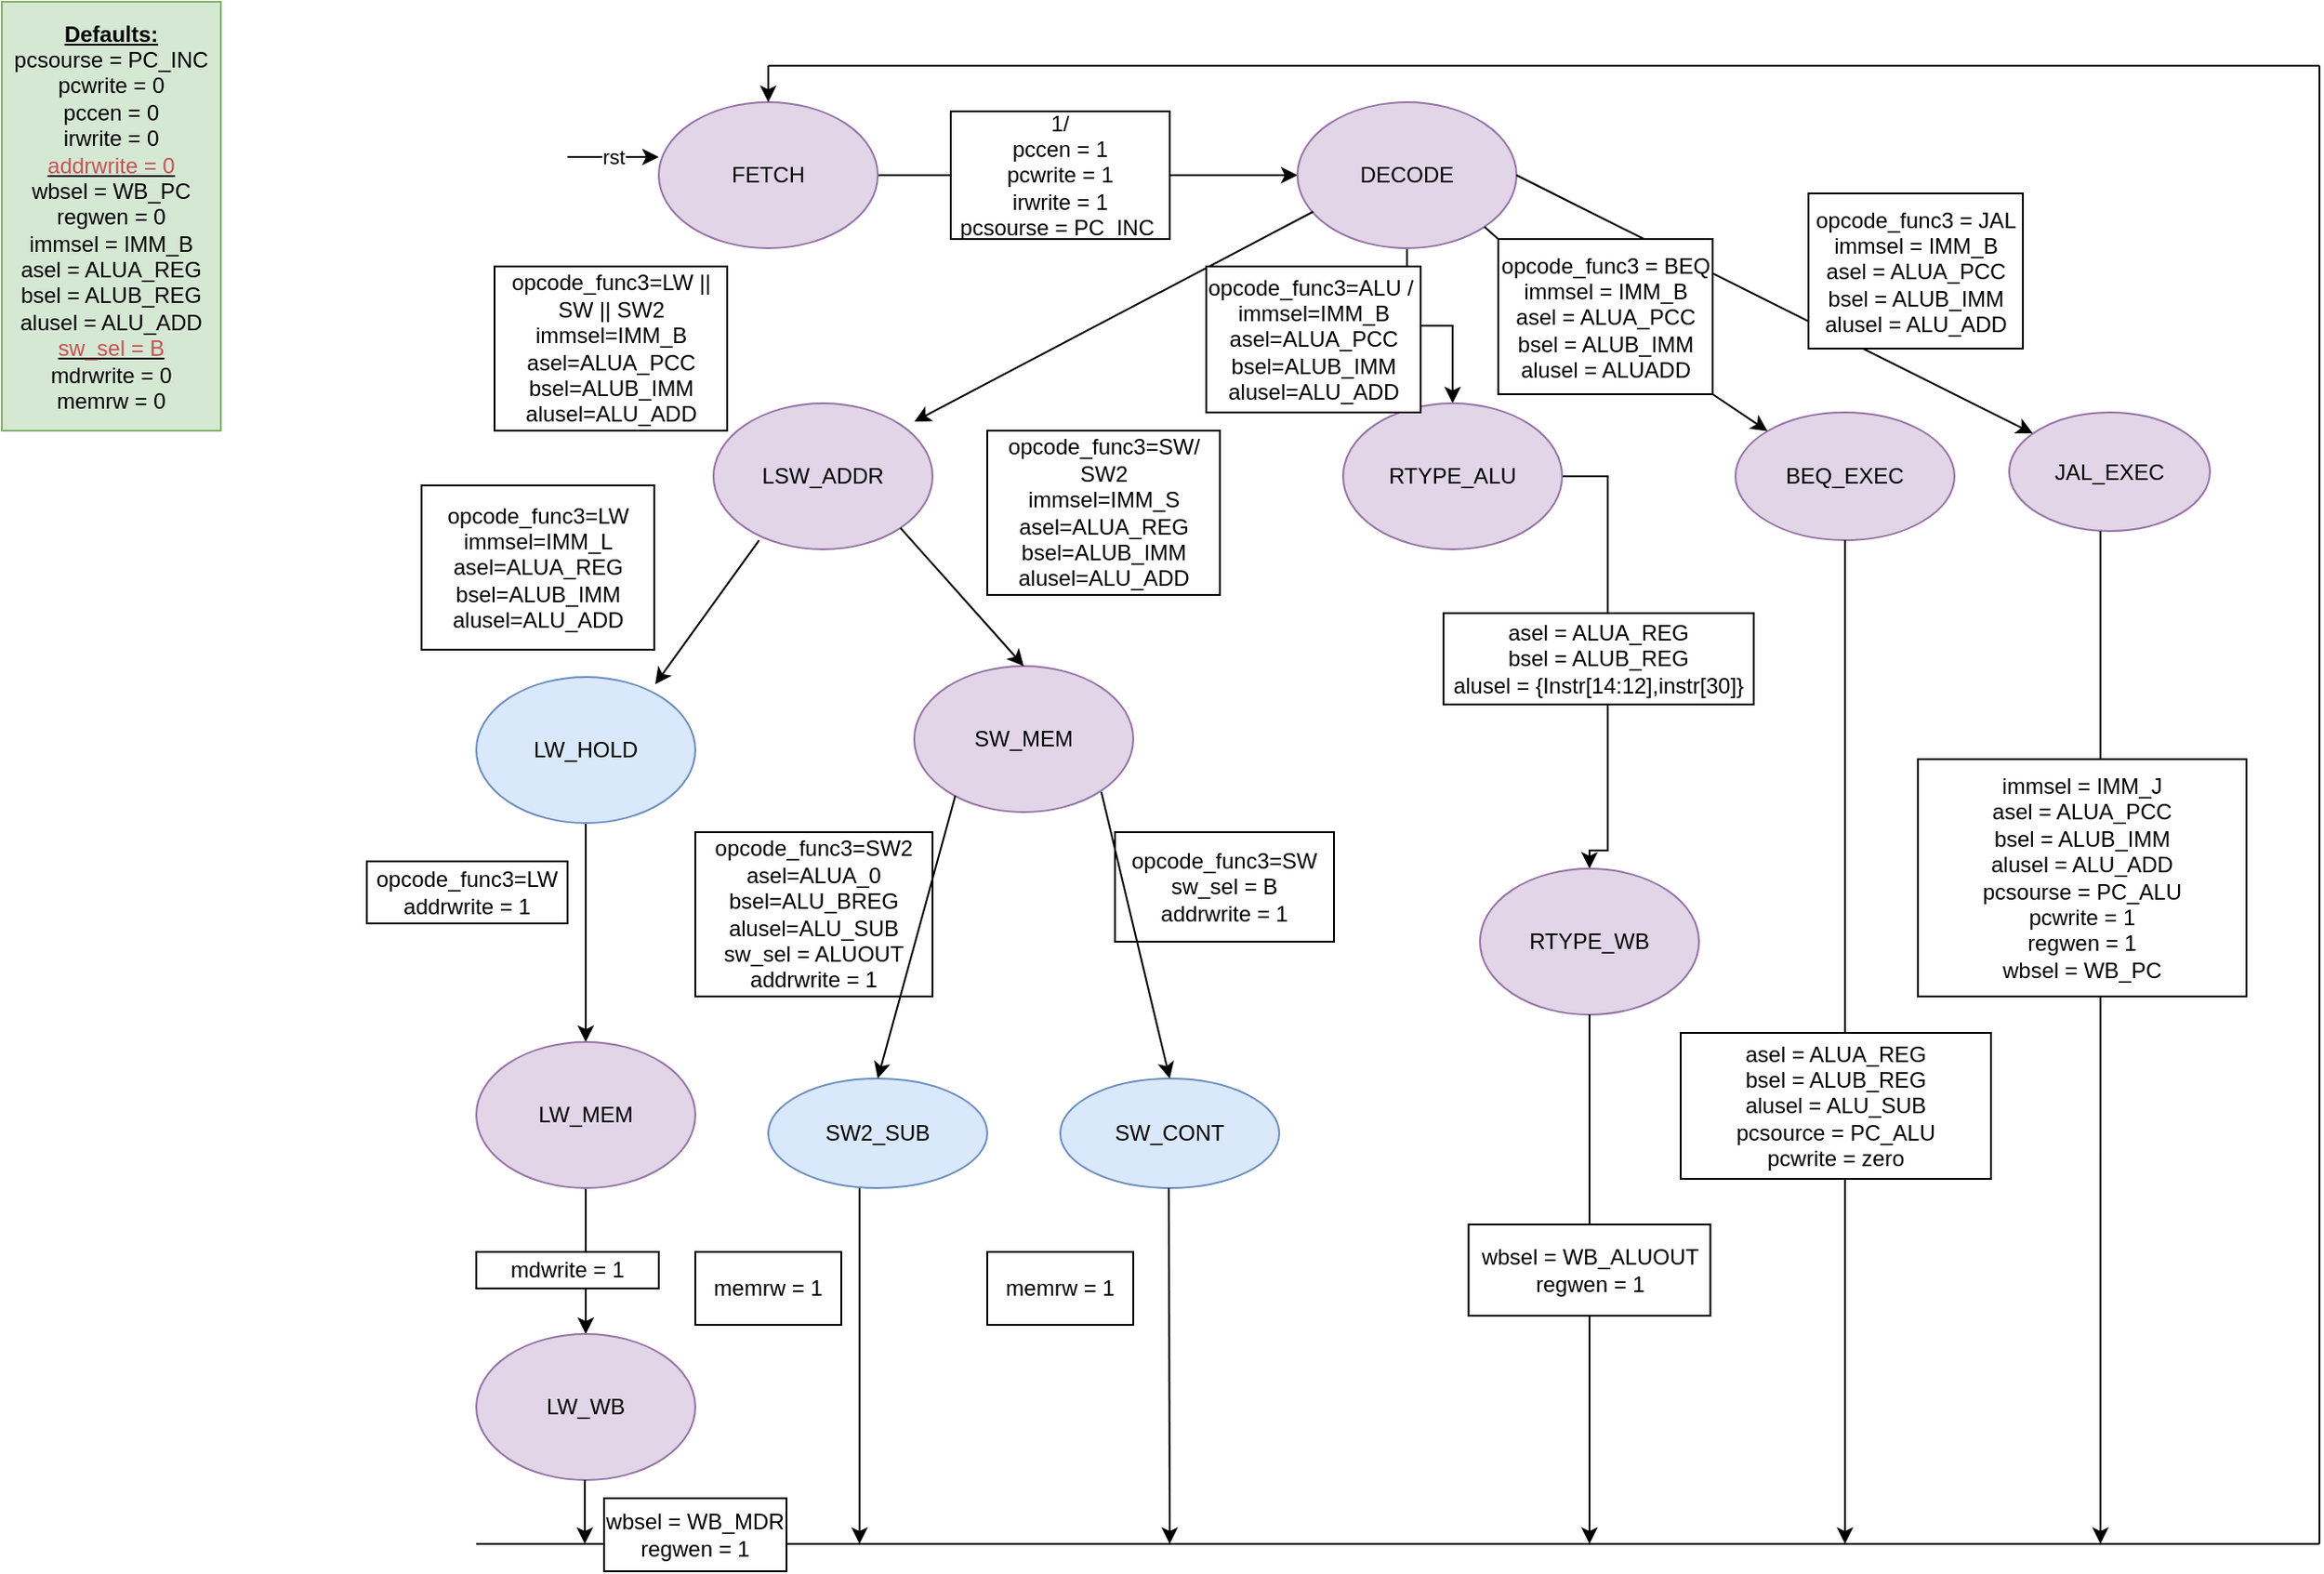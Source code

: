 <mxfile version="16.2.7" type="device"><diagram id="xgSkifmLJo0igE91dtOB" name="Page-1"><mxGraphModel dx="2404" dy="779" grid="1" gridSize="10" guides="1" tooltips="1" connect="1" arrows="1" fold="1" page="1" pageScale="1" pageWidth="850" pageHeight="1100" math="0" shadow="0"><root><mxCell id="0"/><mxCell id="1" parent="0"/><mxCell id="mDlQr9iKEoECBpMDZ3wJ-1" value="LSW_ADDR" style="ellipse;whiteSpace=wrap;html=1;fillColor=#e1d5e7;strokeColor=#9673a6;" vertex="1" parent="1"><mxGeometry x="-430" y="270" width="120" height="80" as="geometry"/></mxCell><mxCell id="mDlQr9iKEoECBpMDZ3wJ-3" value="" style="endArrow=classic;html=1;rounded=0;exitX=0.208;exitY=0.938;exitDx=0;exitDy=0;exitPerimeter=0;entryX=0.817;entryY=0.05;entryDx=0;entryDy=0;entryPerimeter=0;" edge="1" parent="1" source="mDlQr9iKEoECBpMDZ3wJ-1" target="mDlQr9iKEoECBpMDZ3wJ-25"><mxGeometry width="50" height="50" relative="1" as="geometry"><mxPoint x="-330" y="330" as="sourcePoint"/><mxPoint x="-420" y="420" as="targetPoint"/></mxGeometry></mxCell><mxCell id="mDlQr9iKEoECBpMDZ3wJ-4" value="SW_MEM" style="ellipse;whiteSpace=wrap;html=1;fillColor=#e1d5e7;strokeColor=#9673a6;" vertex="1" parent="1"><mxGeometry x="-320" y="414" width="120" height="80" as="geometry"/></mxCell><mxCell id="mDlQr9iKEoECBpMDZ3wJ-11" value="opcode_func3=SW2&lt;br&gt;asel=ALUA_0&lt;br&gt;bsel=ALU_BREG&lt;br&gt;alusel=ALU_SUB&lt;br&gt;sw_sel = ALUOUT&lt;br&gt;addrwrite = 1" style="rounded=0;whiteSpace=wrap;html=1;" vertex="1" parent="1"><mxGeometry x="-440" y="505" width="130" height="90" as="geometry"/></mxCell><mxCell id="mDlQr9iKEoECBpMDZ3wJ-16" value="opcode_func3=SW&lt;br&gt;sw_sel = B&lt;br&gt;addrwrite = 1" style="rounded=0;whiteSpace=wrap;html=1;" vertex="1" parent="1"><mxGeometry x="-210" y="505" width="120" height="60" as="geometry"/></mxCell><mxCell id="mDlQr9iKEoECBpMDZ3wJ-21" value="memrw = 1" style="rounded=0;whiteSpace=wrap;html=1;" vertex="1" parent="1"><mxGeometry x="-440" y="735" width="80" height="40" as="geometry"/></mxCell><mxCell id="mDlQr9iKEoECBpMDZ3wJ-31" value="" style="edgeStyle=orthogonalEdgeStyle;rounded=0;orthogonalLoop=1;jettySize=auto;html=1;" edge="1" parent="1" source="mDlQr9iKEoECBpMDZ3wJ-25" target="mDlQr9iKEoECBpMDZ3wJ-30"><mxGeometry relative="1" as="geometry"/></mxCell><mxCell id="mDlQr9iKEoECBpMDZ3wJ-25" value="LW_HOLD" style="ellipse;whiteSpace=wrap;html=1;fillColor=#dae8fc;strokeColor=#6c8ebf;" vertex="1" parent="1"><mxGeometry x="-560" y="420" width="120" height="80" as="geometry"/></mxCell><mxCell id="mDlQr9iKEoECBpMDZ3wJ-29" value="" style="edgeStyle=orthogonalEdgeStyle;rounded=0;orthogonalLoop=1;jettySize=auto;html=1;" edge="1" parent="1" source="mDlQr9iKEoECBpMDZ3wJ-27" target="mDlQr9iKEoECBpMDZ3wJ-28"><mxGeometry relative="1" as="geometry"/></mxCell><mxCell id="mDlQr9iKEoECBpMDZ3wJ-27" value="FETCH" style="ellipse;whiteSpace=wrap;html=1;fillColor=#e1d5e7;strokeColor=#9673a6;" vertex="1" parent="1"><mxGeometry x="-460" y="105" width="120" height="80" as="geometry"/></mxCell><mxCell id="mDlQr9iKEoECBpMDZ3wJ-46" value="" style="edgeStyle=orthogonalEdgeStyle;rounded=0;orthogonalLoop=1;jettySize=auto;html=1;" edge="1" parent="1" source="mDlQr9iKEoECBpMDZ3wJ-28" target="mDlQr9iKEoECBpMDZ3wJ-45"><mxGeometry relative="1" as="geometry"/></mxCell><mxCell id="mDlQr9iKEoECBpMDZ3wJ-28" value="DECODE" style="ellipse;whiteSpace=wrap;html=1;fillColor=#e1d5e7;strokeColor=#9673a6;" vertex="1" parent="1"><mxGeometry x="-110" y="105" width="120" height="80" as="geometry"/></mxCell><mxCell id="mDlQr9iKEoECBpMDZ3wJ-61" value="" style="edgeStyle=orthogonalEdgeStyle;rounded=0;orthogonalLoop=1;jettySize=auto;html=1;" edge="1" parent="1" source="mDlQr9iKEoECBpMDZ3wJ-30" target="mDlQr9iKEoECBpMDZ3wJ-60"><mxGeometry relative="1" as="geometry"/></mxCell><mxCell id="mDlQr9iKEoECBpMDZ3wJ-30" value="LW_MEM" style="ellipse;whiteSpace=wrap;html=1;fillColor=#e1d5e7;strokeColor=#9673a6;" vertex="1" parent="1"><mxGeometry x="-560" y="620" width="120" height="80" as="geometry"/></mxCell><mxCell id="mDlQr9iKEoECBpMDZ3wJ-33" value="" style="endArrow=classic;html=1;rounded=0;entryX=0.917;entryY=0.125;entryDx=0;entryDy=0;entryPerimeter=0;" edge="1" parent="1" target="mDlQr9iKEoECBpMDZ3wJ-1"><mxGeometry width="50" height="50" relative="1" as="geometry"><mxPoint x="-101.42" y="165" as="sourcePoint"/><mxPoint x="-120" y="290" as="targetPoint"/></mxGeometry></mxCell><mxCell id="mDlQr9iKEoECBpMDZ3wJ-34" value="" style="endArrow=classic;html=1;rounded=0;entryX=0.5;entryY=0;entryDx=0;entryDy=0;exitX=1;exitY=1;exitDx=0;exitDy=0;" edge="1" parent="1" source="mDlQr9iKEoECBpMDZ3wJ-1" target="mDlQr9iKEoECBpMDZ3wJ-4"><mxGeometry width="50" height="50" relative="1" as="geometry"><mxPoint x="-270" y="320" as="sourcePoint"/><mxPoint x="-324.96" y="394.96" as="targetPoint"/></mxGeometry></mxCell><mxCell id="mDlQr9iKEoECBpMDZ3wJ-35" value="SW2_SUB" style="ellipse;whiteSpace=wrap;html=1;fillColor=#dae8fc;strokeColor=#6c8ebf;gradientColor=none;" vertex="1" parent="1"><mxGeometry x="-400" y="640" width="120" height="60" as="geometry"/></mxCell><mxCell id="mDlQr9iKEoECBpMDZ3wJ-37" value="SW_CONT" style="ellipse;whiteSpace=wrap;html=1;fillColor=#dae8fc;strokeColor=#6c8ebf;" vertex="1" parent="1"><mxGeometry x="-240" y="640" width="120" height="60" as="geometry"/></mxCell><mxCell id="mDlQr9iKEoECBpMDZ3wJ-39" value="" style="endArrow=classic;html=1;rounded=0;" edge="1" parent="1"><mxGeometry width="50" height="50" relative="1" as="geometry"><mxPoint x="-180.5" y="700" as="sourcePoint"/><mxPoint x="-180" y="895" as="targetPoint"/></mxGeometry></mxCell><mxCell id="mDlQr9iKEoECBpMDZ3wJ-41" value="" style="endArrow=classic;html=1;rounded=0;" edge="1" parent="1"><mxGeometry width="50" height="50" relative="1" as="geometry"><mxPoint x="-350" y="700" as="sourcePoint"/><mxPoint x="-350" y="895" as="targetPoint"/></mxGeometry></mxCell><mxCell id="mDlQr9iKEoECBpMDZ3wJ-42" value="memrw = 1" style="rounded=0;whiteSpace=wrap;html=1;" vertex="1" parent="1"><mxGeometry x="-280" y="735" width="80" height="40" as="geometry"/></mxCell><mxCell id="mDlQr9iKEoECBpMDZ3wJ-43" value="" style="endArrow=none;html=1;rounded=0;" edge="1" parent="1"><mxGeometry width="50" height="50" relative="1" as="geometry"><mxPoint x="-560" y="895" as="sourcePoint"/><mxPoint x="360" y="895" as="targetPoint"/></mxGeometry></mxCell><mxCell id="mDlQr9iKEoECBpMDZ3wJ-55" value="" style="edgeStyle=orthogonalEdgeStyle;rounded=0;orthogonalLoop=1;jettySize=auto;html=1;" edge="1" parent="1" source="mDlQr9iKEoECBpMDZ3wJ-45" target="mDlQr9iKEoECBpMDZ3wJ-54"><mxGeometry relative="1" as="geometry"><Array as="points"><mxPoint x="60" y="310"/><mxPoint x="60" y="515"/><mxPoint x="50" y="515"/></Array></mxGeometry></mxCell><mxCell id="mDlQr9iKEoECBpMDZ3wJ-45" value="RTYPE_ALU" style="ellipse;whiteSpace=wrap;html=1;fillColor=#e1d5e7;strokeColor=#9673a6;" vertex="1" parent="1"><mxGeometry x="-85" y="270" width="120" height="80" as="geometry"/></mxCell><mxCell id="mDlQr9iKEoECBpMDZ3wJ-47" value="BEQ_EXEC" style="ellipse;whiteSpace=wrap;html=1;fillColor=#e1d5e7;strokeColor=#9673a6;" vertex="1" parent="1"><mxGeometry x="130" y="275" width="120" height="70" as="geometry"/></mxCell><mxCell id="mDlQr9iKEoECBpMDZ3wJ-10" value="opcode_func3=SW/&lt;br&gt;SW2&lt;br&gt;immsel=IMM_S&lt;br&gt;asel=ALUA_REG&lt;br&gt;bsel=ALUB_IMM&lt;br&gt;alusel=ALU_ADD" style="rounded=0;whiteSpace=wrap;html=1;" vertex="1" parent="1"><mxGeometry x="-280" y="285" width="127.5" height="90" as="geometry"/></mxCell><mxCell id="mDlQr9iKEoECBpMDZ3wJ-50" value="" style="endArrow=classic;html=1;rounded=0;entryX=0;entryY=0;entryDx=0;entryDy=0;exitX=1;exitY=1;exitDx=0;exitDy=0;startArrow=none;" edge="1" parent="1" source="mDlQr9iKEoECBpMDZ3wJ-89" target="mDlQr9iKEoECBpMDZ3wJ-47"><mxGeometry width="50" height="50" relative="1" as="geometry"><mxPoint x="10" y="155" as="sourcePoint"/><mxPoint x="60" y="105" as="targetPoint"/></mxGeometry></mxCell><mxCell id="mDlQr9iKEoECBpMDZ3wJ-51" value="JAL_EXEC" style="ellipse;whiteSpace=wrap;html=1;fillColor=#e1d5e7;strokeColor=#9673a6;" vertex="1" parent="1"><mxGeometry x="280" y="275" width="110" height="65" as="geometry"/></mxCell><mxCell id="mDlQr9iKEoECBpMDZ3wJ-52" value="" style="endArrow=classic;html=1;rounded=0;entryX=0.5;entryY=0;entryDx=0;entryDy=0;" edge="1" parent="1" target="mDlQr9iKEoECBpMDZ3wJ-35"><mxGeometry width="50" height="50" relative="1" as="geometry"><mxPoint x="-297.5" y="485" as="sourcePoint"/><mxPoint x="-320" y="635" as="targetPoint"/></mxGeometry></mxCell><mxCell id="mDlQr9iKEoECBpMDZ3wJ-53" value="" style="endArrow=classic;html=1;rounded=0;entryX=0.5;entryY=0;entryDx=0;entryDy=0;" edge="1" parent="1" target="mDlQr9iKEoECBpMDZ3wJ-37"><mxGeometry width="50" height="50" relative="1" as="geometry"><mxPoint x="-217.5" y="483" as="sourcePoint"/><mxPoint x="-260" y="638" as="targetPoint"/></mxGeometry></mxCell><mxCell id="mDlQr9iKEoECBpMDZ3wJ-54" value="RTYPE_WB" style="ellipse;whiteSpace=wrap;html=1;fillColor=#e1d5e7;strokeColor=#9673a6;" vertex="1" parent="1"><mxGeometry x="-10" y="525" width="120" height="80" as="geometry"/></mxCell><mxCell id="mDlQr9iKEoECBpMDZ3wJ-56" value="" style="endArrow=classic;html=1;rounded=0;exitX=0.5;exitY=1;exitDx=0;exitDy=0;" edge="1" parent="1" source="mDlQr9iKEoECBpMDZ3wJ-47"><mxGeometry width="50" height="50" relative="1" as="geometry"><mxPoint x="190" y="365" as="sourcePoint"/><mxPoint x="190" y="895" as="targetPoint"/></mxGeometry></mxCell><mxCell id="mDlQr9iKEoECBpMDZ3wJ-57" value="" style="endArrow=classic;html=1;rounded=0;exitX=1;exitY=1;exitDx=0;exitDy=0;" edge="1" parent="1" target="mDlQr9iKEoECBpMDZ3wJ-51"><mxGeometry width="50" height="50" relative="1" as="geometry"><mxPoint x="9.996" y="145.004" as="sourcePoint"/><mxPoint x="310" y="265" as="targetPoint"/></mxGeometry></mxCell><mxCell id="mDlQr9iKEoECBpMDZ3wJ-58" value="" style="endArrow=classic;html=1;rounded=0;exitX=1;exitY=1;exitDx=0;exitDy=0;" edge="1" parent="1"><mxGeometry width="50" height="50" relative="1" as="geometry"><mxPoint x="329.996" y="340.004" as="sourcePoint"/><mxPoint x="330" y="895" as="targetPoint"/></mxGeometry></mxCell><mxCell id="mDlQr9iKEoECBpMDZ3wJ-60" value="LW_WB" style="ellipse;whiteSpace=wrap;html=1;strokeColor=#9673a6;fillColor=#e1d5e7;" vertex="1" parent="1"><mxGeometry x="-560" y="780" width="120" height="80" as="geometry"/></mxCell><mxCell id="mDlQr9iKEoECBpMDZ3wJ-62" value="" style="endArrow=classic;html=1;rounded=0;" edge="1" parent="1"><mxGeometry width="50" height="50" relative="1" as="geometry"><mxPoint x="-500.5" y="860" as="sourcePoint"/><mxPoint x="-500.5" y="895" as="targetPoint"/></mxGeometry></mxCell><mxCell id="mDlQr9iKEoECBpMDZ3wJ-63" value="" style="endArrow=classic;html=1;rounded=0;" edge="1" parent="1"><mxGeometry width="50" height="50" relative="1" as="geometry"><mxPoint x="50" y="605" as="sourcePoint"/><mxPoint x="50" y="895" as="targetPoint"/></mxGeometry></mxCell><mxCell id="mDlQr9iKEoECBpMDZ3wJ-69" value="" style="endArrow=none;html=1;rounded=0;" edge="1" parent="1"><mxGeometry width="50" height="50" relative="1" as="geometry"><mxPoint x="360" y="895" as="sourcePoint"/><mxPoint x="450" y="895" as="targetPoint"/></mxGeometry></mxCell><mxCell id="mDlQr9iKEoECBpMDZ3wJ-70" value="" style="endArrow=none;html=1;rounded=0;" edge="1" parent="1"><mxGeometry width="50" height="50" relative="1" as="geometry"><mxPoint x="450" y="895" as="sourcePoint"/><mxPoint x="450" y="85" as="targetPoint"/></mxGeometry></mxCell><mxCell id="mDlQr9iKEoECBpMDZ3wJ-73" value="" style="endArrow=none;html=1;rounded=0;" edge="1" parent="1"><mxGeometry width="50" height="50" relative="1" as="geometry"><mxPoint x="-400" y="85" as="sourcePoint"/><mxPoint x="450" y="85" as="targetPoint"/></mxGeometry></mxCell><mxCell id="mDlQr9iKEoECBpMDZ3wJ-75" value="" style="endArrow=classic;html=1;rounded=0;entryX=0.5;entryY=0;entryDx=0;entryDy=0;" edge="1" parent="1" target="mDlQr9iKEoECBpMDZ3wJ-27"><mxGeometry width="50" height="50" relative="1" as="geometry"><mxPoint x="-400" y="85" as="sourcePoint"/><mxPoint x="-350" y="35" as="targetPoint"/></mxGeometry></mxCell><mxCell id="mDlQr9iKEoECBpMDZ3wJ-77" value="rst&lt;br&gt;" style="endArrow=classic;html=1;rounded=0;" edge="1" parent="1"><mxGeometry width="50" height="50" relative="1" as="geometry"><mxPoint x="-510" y="135" as="sourcePoint"/><mxPoint x="-460" y="135" as="targetPoint"/></mxGeometry></mxCell><mxCell id="mDlQr9iKEoECBpMDZ3wJ-79" value="1/&lt;br&gt;pccen = 1&lt;br&gt;pcwrite = 1&lt;br&gt;irwrite = 1&lt;br&gt;pcsourse = PC_INC&amp;nbsp;" style="rounded=0;whiteSpace=wrap;html=1;" vertex="1" parent="1"><mxGeometry x="-300" y="110" width="120" height="70" as="geometry"/></mxCell><mxCell id="mDlQr9iKEoECBpMDZ3wJ-82" value="opcode_func3=ALU /&amp;nbsp;&lt;br&gt;immsel=IMM_B&lt;br&gt;asel=ALUA_PCC&lt;br&gt;bsel=ALUB_IMM&lt;br&gt;alusel=ALU_ADD" style="rounded=0;whiteSpace=wrap;html=1;" vertex="1" parent="1"><mxGeometry x="-160" y="195" width="117.5" height="80" as="geometry"/></mxCell><mxCell id="mDlQr9iKEoECBpMDZ3wJ-83" value="opcode_func3=LW || SW || SW2&lt;br&gt;immsel=IMM_B&lt;br&gt;asel=ALUA_PCC&lt;br&gt;bsel=ALUB_IMM&lt;br&gt;alusel=ALU_ADD" style="rounded=0;whiteSpace=wrap;html=1;" vertex="1" parent="1"><mxGeometry x="-550" y="195" width="127.5" height="90" as="geometry"/></mxCell><mxCell id="mDlQr9iKEoECBpMDZ3wJ-84" value="opcode_func3=LW&lt;br&gt;immsel=IMM_L&lt;br&gt;asel=ALUA_REG&lt;br&gt;bsel=ALUB_IMM&lt;br&gt;alusel=ALU_ADD" style="rounded=0;whiteSpace=wrap;html=1;" vertex="1" parent="1"><mxGeometry x="-590" y="315" width="127.5" height="90" as="geometry"/></mxCell><mxCell id="mDlQr9iKEoECBpMDZ3wJ-86" value="mdwrite = 1" style="rounded=0;whiteSpace=wrap;html=1;" vertex="1" parent="1"><mxGeometry x="-560" y="735" width="100" height="20" as="geometry"/></mxCell><mxCell id="mDlQr9iKEoECBpMDZ3wJ-87" value="asel = ALUA_REG&lt;br&gt;bsel = ALUB_REG&lt;br&gt;alusel = {Instr[14:12],instr[30]}" style="rounded=0;whiteSpace=wrap;html=1;" vertex="1" parent="1"><mxGeometry x="-30" y="385" width="170" height="50" as="geometry"/></mxCell><mxCell id="mDlQr9iKEoECBpMDZ3wJ-88" value="wbsel = WB_ALUOUT regwen = 1" style="rounded=0;whiteSpace=wrap;html=1;" vertex="1" parent="1"><mxGeometry x="-16.25" y="720" width="132.5" height="50" as="geometry"/></mxCell><mxCell id="mDlQr9iKEoECBpMDZ3wJ-89" value="opcode_func3 = BEQ&lt;br&gt;immsel = IMM_B&lt;br&gt;asel = ALUA_PCC&lt;br&gt;bsel = ALUB_IMM&lt;br&gt;alusel = ALUADD" style="rounded=0;whiteSpace=wrap;html=1;" vertex="1" parent="1"><mxGeometry y="180" width="117.5" height="85" as="geometry"/></mxCell><mxCell id="mDlQr9iKEoECBpMDZ3wJ-90" value="" style="endArrow=none;html=1;rounded=0;entryX=0;entryY=0;entryDx=0;entryDy=0;exitX=1;exitY=1;exitDx=0;exitDy=0;" edge="1" parent="1" source="mDlQr9iKEoECBpMDZ3wJ-28" target="mDlQr9iKEoECBpMDZ3wJ-89"><mxGeometry width="50" height="50" relative="1" as="geometry"><mxPoint x="-7.574" y="173.284" as="sourcePoint"/><mxPoint x="147.574" y="285.251" as="targetPoint"/></mxGeometry></mxCell><mxCell id="mDlQr9iKEoECBpMDZ3wJ-91" value="opcode_func3 = JAL&lt;br&gt;immsel = IMM_B&lt;br&gt;asel = ALUA_PCC&lt;br&gt;bsel = ALUB_IMM&lt;br&gt;alusel = ALU_ADD" style="rounded=0;whiteSpace=wrap;html=1;" vertex="1" parent="1"><mxGeometry x="170" y="155" width="117.5" height="85" as="geometry"/></mxCell><mxCell id="mDlQr9iKEoECBpMDZ3wJ-92" value="asel = ALUA_REG&lt;br&gt;bsel = ALUB_REG&lt;br&gt;alusel = ALU_SUB&lt;br&gt;pcsource = PC_ALU&lt;br&gt;pcwrite = zero" style="rounded=0;whiteSpace=wrap;html=1;" vertex="1" parent="1"><mxGeometry x="100" y="615" width="170" height="80" as="geometry"/></mxCell><mxCell id="mDlQr9iKEoECBpMDZ3wJ-93" value="immsel = IMM_J&lt;br&gt;asel = ALUA_PCC&lt;br&gt;bsel = ALUB_IMM&lt;br&gt;alusel = ALU_ADD&lt;br&gt;pcsourse = PC_ALU&lt;br&gt;pcwrite = 1&lt;br&gt;regwen = 1&lt;br&gt;wbsel = WB_PC" style="rounded=0;whiteSpace=wrap;html=1;" vertex="1" parent="1"><mxGeometry x="230" y="465" width="180" height="130" as="geometry"/></mxCell><mxCell id="mDlQr9iKEoECBpMDZ3wJ-96" value="opcode_func3=LW&lt;br&gt;addrwrite = 1" style="rounded=0;whiteSpace=wrap;html=1;" vertex="1" parent="1"><mxGeometry x="-620" y="521" width="110" height="34" as="geometry"/></mxCell><mxCell id="mDlQr9iKEoECBpMDZ3wJ-97" value="&lt;b&gt;&lt;u&gt;Defaults:&lt;br&gt;&lt;/u&gt;&lt;/b&gt;pcsourse = PC_INC&lt;br&gt;pcwrite = 0&lt;br&gt;pccen = 0&lt;br&gt;irwrite = 0&lt;br&gt;&lt;u&gt;&lt;font color=&quot;#c75252&quot;&gt;addrwrite = 0&lt;/font&gt;&lt;/u&gt;&lt;br&gt;wbsel = WB_PC&lt;br&gt;regwen = 0&lt;br&gt;immsel = IMM_B&lt;br&gt;asel = ALUA_REG&lt;br&gt;bsel = ALUB_REG&lt;br&gt;alusel = ALU_ADD&lt;br&gt;&lt;u&gt;&lt;font color=&quot;#c75252&quot;&gt;sw_sel = B&lt;/font&gt;&lt;/u&gt;&lt;br&gt;mdrwrite = 0&lt;br&gt;memrw = 0" style="rounded=0;whiteSpace=wrap;html=1;fillColor=#d5e8d4;strokeColor=#82b366;" vertex="1" parent="1"><mxGeometry x="-820" y="50" width="120" height="235" as="geometry"/></mxCell><mxCell id="mDlQr9iKEoECBpMDZ3wJ-99" value="&lt;font color=&quot;#000000&quot;&gt;wbsel = WB_MDR&lt;br&gt;regwen = 1&lt;br&gt;&lt;/font&gt;" style="rounded=0;whiteSpace=wrap;html=1;fontColor=#C75252;gradientColor=none;" vertex="1" parent="1"><mxGeometry x="-490" y="870" width="100" height="40" as="geometry"/></mxCell></root></mxGraphModel></diagram></mxfile>